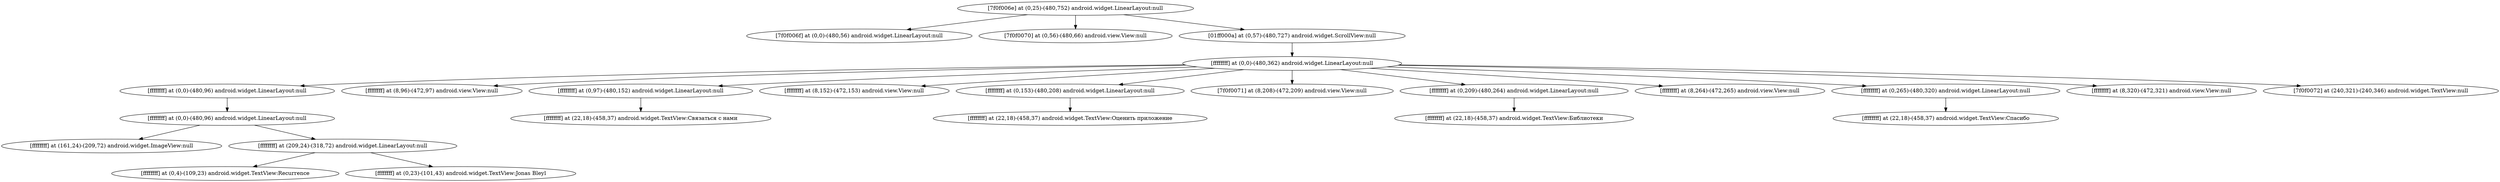 strict digraph G {
  1 [ label="[7f0f006e] at (0,25)-(480,752) android.widget.LinearLayout:null" ];
  2 [ label="[7f0f006f] at (0,0)-(480,56) android.widget.LinearLayout:null" ];
  3 [ label="[7f0f0070] at (0,56)-(480,66) android.view.View:null" ];
  4 [ label="[01ff000a] at (0,57)-(480,727) android.widget.ScrollView:null" ];
  5 [ label="[ffffffff] at (0,0)-(480,362) android.widget.LinearLayout:null" ];
  6 [ label="[ffffffff] at (0,0)-(480,96) android.widget.LinearLayout:null" ];
  7 [ label="[ffffffff] at (0,0)-(480,96) android.widget.LinearLayout:null" ];
  8 [ label="[ffffffff] at (161,24)-(209,72) android.widget.ImageView:null" ];
  9 [ label="[ffffffff] at (209,24)-(318,72) android.widget.LinearLayout:null" ];
  10 [ label="[ffffffff] at (0,4)-(109,23) android.widget.TextView:Recurrence" ];
  11 [ label="[ffffffff] at (0,23)-(101,43) android.widget.TextView:Jonas Bleyl" ];
  12 [ label="[ffffffff] at (8,96)-(472,97) android.view.View:null" ];
  13 [ label="[ffffffff] at (0,97)-(480,152) android.widget.LinearLayout:null" ];
  14 [ label="[ffffffff] at (22,18)-(458,37) android.widget.TextView:Связаться с нами" ];
  15 [ label="[ffffffff] at (8,152)-(472,153) android.view.View:null" ];
  16 [ label="[ffffffff] at (0,153)-(480,208) android.widget.LinearLayout:null" ];
  17 [ label="[ffffffff] at (22,18)-(458,37) android.widget.TextView:Оценить приложение" ];
  18 [ label="[7f0f0071] at (8,208)-(472,209) android.view.View:null" ];
  19 [ label="[ffffffff] at (0,209)-(480,264) android.widget.LinearLayout:null" ];
  20 [ label="[ffffffff] at (22,18)-(458,37) android.widget.TextView:Библиотеки" ];
  21 [ label="[ffffffff] at (8,264)-(472,265) android.view.View:null" ];
  22 [ label="[ffffffff] at (0,265)-(480,320) android.widget.LinearLayout:null" ];
  23 [ label="[ffffffff] at (22,18)-(458,37) android.widget.TextView:Спасибо" ];
  24 [ label="[ffffffff] at (8,320)-(472,321) android.view.View:null" ];
  25 [ label="[7f0f0072] at (240,321)-(240,346) android.widget.TextView:null" ];
  1 -> 2;
  1 -> 3;
  1 -> 4;
  4 -> 5;
  5 -> 6;
  6 -> 7;
  7 -> 8;
  7 -> 9;
  9 -> 10;
  9 -> 11;
  5 -> 12;
  5 -> 13;
  13 -> 14;
  5 -> 15;
  5 -> 16;
  16 -> 17;
  5 -> 18;
  5 -> 19;
  19 -> 20;
  5 -> 21;
  5 -> 22;
  22 -> 23;
  5 -> 24;
  5 -> 25;
}

